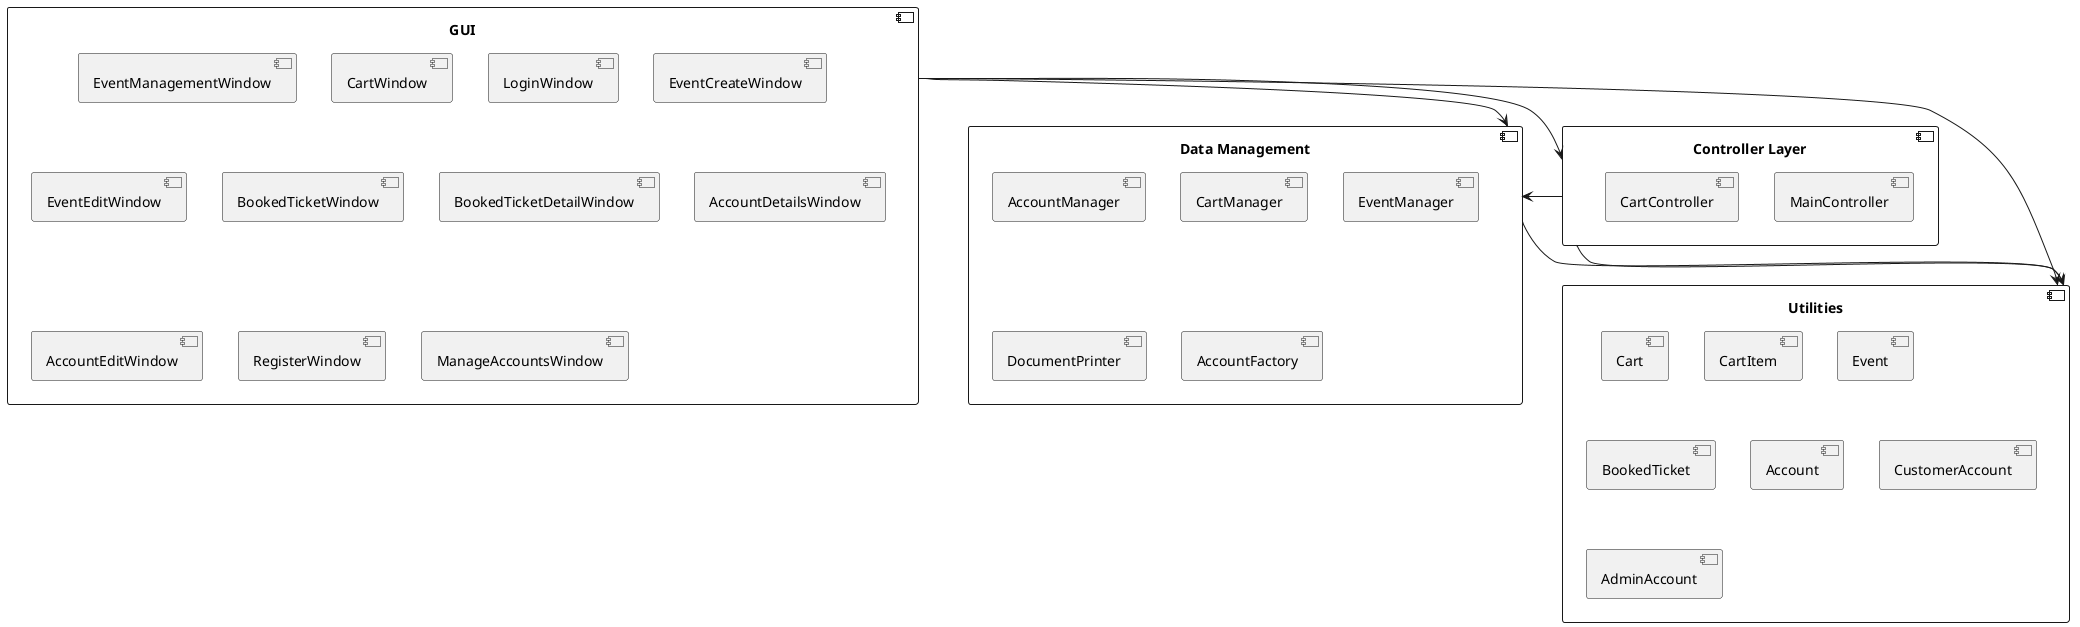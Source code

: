 @startuml
component "Controller Layer" as Controller {
    [MainController]
    [CartController]
}

component "Data Management" as DataManager {
    [AccountManager]
    [CartManager]
    [EventManager]
    [DocumentPrinter]
    [AccountFactory]
}

component "Utilities" as Utilities {
    [Cart]
    [CartItem]
    [Event]
    [BookedTicket]
    [Account]
    [CustomerAccount]
    [AdminAccount]
}

component "GUI" as GUI {
    [EventManagementWindow]
    [CartWindow]
    [LoginWindow]
    [EventCreateWindow]
    [EventEditWindow]
    [BookedTicketWindow]
    [BookedTicketDetailWindow]
    [AccountDetailsWindow]
    [AccountEditWindow]
    [RegisterWindow]
    [ManageAccountsWindow]
}

Controller --> DataManager
Controller --> Utilities
GUI --> Controller
GUI --> DataManager
GUI --> Utilities
DataManager --> Utilities
@enduml
